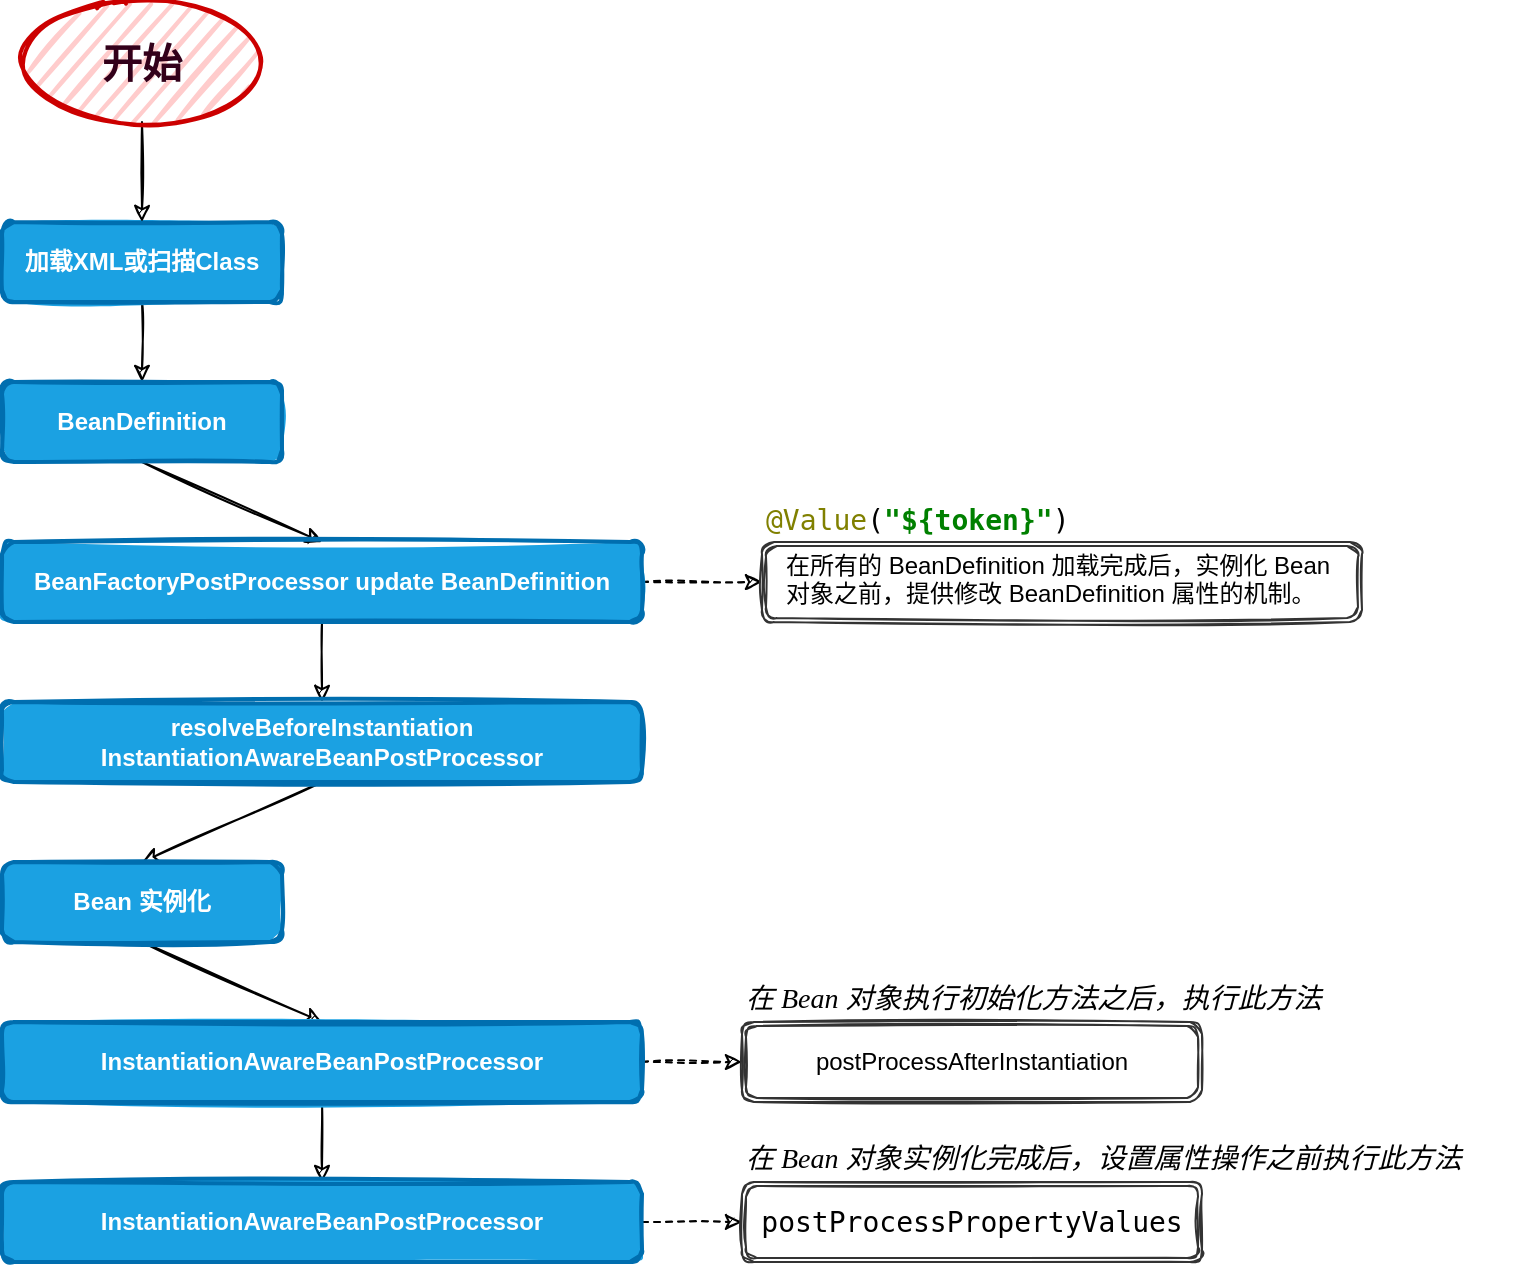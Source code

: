 <mxfile version="14.9.4" type="github">
  <diagram id="LKX4OvRe6VDWAZ0Fz87s" name="第 1 页">
    <mxGraphModel dx="1422" dy="762" grid="1" gridSize="10" guides="1" tooltips="1" connect="1" arrows="1" fold="1" page="1" pageScale="1" pageWidth="827" pageHeight="1169" math="0" shadow="0">
      <root>
        <mxCell id="0" />
        <mxCell id="1" parent="0" />
        <mxCell id="oo5crSJGMGlpb1dWaUvM-6" style="edgeStyle=orthogonalEdgeStyle;rounded=0;sketch=1;orthogonalLoop=1;jettySize=auto;html=1;exitX=0.5;exitY=1;exitDx=0;exitDy=0;entryX=0.5;entryY=0;entryDx=0;entryDy=0;" edge="1" parent="1" source="oo5crSJGMGlpb1dWaUvM-1" target="oo5crSJGMGlpb1dWaUvM-5">
          <mxGeometry relative="1" as="geometry" />
        </mxCell>
        <mxCell id="oo5crSJGMGlpb1dWaUvM-1" value="&lt;b&gt;加载XML或扫描Class&lt;/b&gt;" style="rounded=1;whiteSpace=wrap;html=1;strokeWidth=2;fillWeight=4;hachureGap=8;hachureAngle=45;fillColor=#1ba1e2;sketch=1;fontColor=#ffffff;fillStyle=solid;strokeColor=#006EAF;" vertex="1" parent="1">
          <mxGeometry x="40" y="200" width="140" height="40" as="geometry" />
        </mxCell>
        <mxCell id="oo5crSJGMGlpb1dWaUvM-4" style="edgeStyle=orthogonalEdgeStyle;rounded=0;orthogonalLoop=1;jettySize=auto;html=1;exitX=0.5;exitY=1;exitDx=0;exitDy=0;entryX=0.5;entryY=0;entryDx=0;entryDy=0;sketch=1;" edge="1" parent="1" source="oo5crSJGMGlpb1dWaUvM-2" target="oo5crSJGMGlpb1dWaUvM-1">
          <mxGeometry relative="1" as="geometry" />
        </mxCell>
        <mxCell id="oo5crSJGMGlpb1dWaUvM-2" value="&lt;b&gt;&lt;font style=&quot;font-size: 20px&quot; color=&quot;#33001a&quot;&gt;开始&lt;/font&gt;&lt;/b&gt;" style="ellipse;whiteSpace=wrap;html=1;strokeWidth=2;fillWeight=2;hachureGap=8;fillStyle=dots;sketch=1;shadow=0;strokeColor=#CC0000;fillColor=#FFCCCC;" vertex="1" parent="1">
          <mxGeometry x="50" y="90" width="120" height="60" as="geometry" />
        </mxCell>
        <mxCell id="oo5crSJGMGlpb1dWaUvM-9" style="rounded=0;sketch=1;orthogonalLoop=1;jettySize=auto;html=1;exitX=0.5;exitY=1;exitDx=0;exitDy=0;elbow=vertical;" edge="1" parent="1" source="oo5crSJGMGlpb1dWaUvM-5">
          <mxGeometry relative="1" as="geometry">
            <mxPoint x="200" y="360" as="targetPoint" />
          </mxGeometry>
        </mxCell>
        <mxCell id="oo5crSJGMGlpb1dWaUvM-5" value="&lt;b&gt;BeanDefinition&lt;/b&gt;" style="rounded=1;whiteSpace=wrap;html=1;strokeWidth=2;fillWeight=4;hachureGap=8;hachureAngle=45;fillColor=#1ba1e2;sketch=1;fontColor=#ffffff;fillStyle=solid;strokeColor=#006EAF;" vertex="1" parent="1">
          <mxGeometry x="40" y="280" width="140" height="40" as="geometry" />
        </mxCell>
        <mxCell id="oo5crSJGMGlpb1dWaUvM-13" style="edgeStyle=orthogonalEdgeStyle;rounded=0;sketch=1;orthogonalLoop=1;jettySize=auto;html=1;exitX=1;exitY=0.5;exitDx=0;exitDy=0;entryX=0;entryY=0.5;entryDx=0;entryDy=0;dashed=1;" edge="1" parent="1" source="oo5crSJGMGlpb1dWaUvM-7" target="oo5crSJGMGlpb1dWaUvM-12">
          <mxGeometry relative="1" as="geometry" />
        </mxCell>
        <mxCell id="oo5crSJGMGlpb1dWaUvM-17" style="edgeStyle=orthogonalEdgeStyle;rounded=0;sketch=1;orthogonalLoop=1;jettySize=auto;html=1;exitX=0.5;exitY=1;exitDx=0;exitDy=0;entryX=0.5;entryY=0;entryDx=0;entryDy=0;" edge="1" parent="1" source="oo5crSJGMGlpb1dWaUvM-7" target="oo5crSJGMGlpb1dWaUvM-15">
          <mxGeometry relative="1" as="geometry">
            <mxPoint x="200" y="430" as="targetPoint" />
          </mxGeometry>
        </mxCell>
        <mxCell id="oo5crSJGMGlpb1dWaUvM-7" value="&lt;b&gt;BeanFactoryPostProcessor update BeanDefinition&lt;/b&gt;" style="rounded=1;whiteSpace=wrap;html=1;strokeWidth=2;fillWeight=4;hachureGap=8;hachureAngle=45;fillColor=#1ba1e2;sketch=1;fontColor=#ffffff;fillStyle=solid;strokeColor=#006EAF;" vertex="1" parent="1">
          <mxGeometry x="40" y="360" width="320" height="40" as="geometry" />
        </mxCell>
        <mxCell id="oo5crSJGMGlpb1dWaUvM-10" value="在所有的 BeanDefinition 加载完成后，实例化 Bean 对象之前，提供修改 BeanDefinition 属性的机制。" style="text;whiteSpace=wrap;html=1;" vertex="1" parent="1">
          <mxGeometry x="430" y="358" width="280" height="50" as="geometry" />
        </mxCell>
        <mxCell id="oo5crSJGMGlpb1dWaUvM-11" value="&lt;pre style=&quot;color: rgb(0 , 0 , 0) ; font-size: 10.5pt&quot;&gt;&lt;span style=&quot;&quot;&gt;&lt;span style=&quot;color: rgb(128 , 128 , 0)&quot;&gt;@Value&lt;/span&gt;(&lt;span style=&quot;color: rgb(0 , 128 , 0) ; font-weight: bold&quot;&gt;&quot;${token}&quot;&lt;/span&gt;)&lt;/span&gt;&lt;/pre&gt;" style="text;whiteSpace=wrap;html=1;labelBackgroundColor=none;" vertex="1" parent="1">
          <mxGeometry x="420" y="320" width="160" height="30" as="geometry" />
        </mxCell>
        <mxCell id="oo5crSJGMGlpb1dWaUvM-12" value="" style="shape=ext;double=1;rounded=1;whiteSpace=wrap;html=1;shadow=0;labelBackgroundColor=none;sketch=1;fillColor=none;gradientDirection=south;strokeColor=#333333;" vertex="1" parent="1">
          <mxGeometry x="420" y="360" width="300" height="40" as="geometry" />
        </mxCell>
        <mxCell id="oo5crSJGMGlpb1dWaUvM-20" style="edgeStyle=none;rounded=0;sketch=1;orthogonalLoop=1;jettySize=auto;html=1;exitX=0.5;exitY=1;exitDx=0;exitDy=0;entryX=0.5;entryY=0;entryDx=0;entryDy=0;" edge="1" parent="1" source="oo5crSJGMGlpb1dWaUvM-15" target="oo5crSJGMGlpb1dWaUvM-19">
          <mxGeometry relative="1" as="geometry" />
        </mxCell>
        <mxCell id="oo5crSJGMGlpb1dWaUvM-15" value="&lt;b&gt;resolveBeforeInstantiation&lt;br&gt;InstantiationAwareBeanPostProcessor&lt;/b&gt;" style="rounded=1;whiteSpace=wrap;html=1;strokeWidth=2;fillWeight=4;hachureGap=8;hachureAngle=45;fillColor=#1ba1e2;sketch=1;fontColor=#ffffff;fillStyle=solid;strokeColor=#006EAF;" vertex="1" parent="1">
          <mxGeometry x="40" y="440" width="320" height="40" as="geometry" />
        </mxCell>
        <mxCell id="oo5crSJGMGlpb1dWaUvM-24" style="edgeStyle=none;rounded=0;sketch=1;orthogonalLoop=1;jettySize=auto;html=1;exitX=0.5;exitY=1;exitDx=0;exitDy=0;entryX=0.5;entryY=0;entryDx=0;entryDy=0;" edge="1" parent="1" source="oo5crSJGMGlpb1dWaUvM-19" target="oo5crSJGMGlpb1dWaUvM-21">
          <mxGeometry relative="1" as="geometry" />
        </mxCell>
        <mxCell id="oo5crSJGMGlpb1dWaUvM-19" value="&lt;b&gt;Bean 实例化&lt;/b&gt;" style="rounded=1;whiteSpace=wrap;html=1;strokeWidth=2;fillWeight=4;hachureGap=8;hachureAngle=45;fillColor=#1ba1e2;sketch=1;fontColor=#ffffff;fillStyle=solid;strokeColor=#006EAF;" vertex="1" parent="1">
          <mxGeometry x="40" y="520" width="140" height="40" as="geometry" />
        </mxCell>
        <mxCell id="oo5crSJGMGlpb1dWaUvM-23" style="edgeStyle=none;rounded=0;sketch=1;orthogonalLoop=1;jettySize=auto;html=1;exitX=1;exitY=0.5;exitDx=0;exitDy=0;entryX=0;entryY=0.5;entryDx=0;entryDy=0;dashed=1;" edge="1" parent="1" source="oo5crSJGMGlpb1dWaUvM-21" target="oo5crSJGMGlpb1dWaUvM-22">
          <mxGeometry relative="1" as="geometry" />
        </mxCell>
        <mxCell id="oo5crSJGMGlpb1dWaUvM-27" style="edgeStyle=none;rounded=0;sketch=1;orthogonalLoop=1;jettySize=auto;html=1;exitX=0.5;exitY=1;exitDx=0;exitDy=0;entryX=0.5;entryY=0;entryDx=0;entryDy=0;fontColor=#000000;" edge="1" parent="1" source="oo5crSJGMGlpb1dWaUvM-21" target="oo5crSJGMGlpb1dWaUvM-26">
          <mxGeometry relative="1" as="geometry" />
        </mxCell>
        <mxCell id="oo5crSJGMGlpb1dWaUvM-21" value="&lt;b&gt;InstantiationAwareBeanPostProcessor&lt;/b&gt;" style="rounded=1;whiteSpace=wrap;html=1;strokeWidth=2;fillWeight=4;hachureGap=8;hachureAngle=45;fillColor=#1ba1e2;sketch=1;fontColor=#ffffff;fillStyle=solid;strokeColor=#006EAF;" vertex="1" parent="1">
          <mxGeometry x="40" y="600" width="320" height="40" as="geometry" />
        </mxCell>
        <mxCell id="oo5crSJGMGlpb1dWaUvM-22" value="postProcessAfterInstantiation" style="shape=ext;double=1;rounded=1;whiteSpace=wrap;html=1;shadow=0;labelBackgroundColor=none;sketch=1;fillColor=none;gradientDirection=south;strokeColor=#333333;" vertex="1" parent="1">
          <mxGeometry x="410" y="600" width="230" height="40" as="geometry" />
        </mxCell>
        <mxCell id="oo5crSJGMGlpb1dWaUvM-25" value="&lt;pre style=&quot;font-family: 宋体; font-size: 10.5pt;&quot;&gt;&lt;span style=&quot;font-style: italic;&quot;&gt;在 Bean 对象执行初始化方法之后，执行此方法&lt;/span&gt;&lt;/pre&gt;" style="text;whiteSpace=wrap;html=1;labelBackgroundColor=none;fontStyle=0;" vertex="1" parent="1">
          <mxGeometry x="410" y="560" width="320" height="35" as="geometry" />
        </mxCell>
        <mxCell id="oo5crSJGMGlpb1dWaUvM-29" style="edgeStyle=none;rounded=0;sketch=1;orthogonalLoop=1;jettySize=auto;html=1;exitX=1;exitY=0.5;exitDx=0;exitDy=0;entryX=0;entryY=0.5;entryDx=0;entryDy=0;fontColor=#000000;dashed=1;" edge="1" parent="1" source="oo5crSJGMGlpb1dWaUvM-26" target="oo5crSJGMGlpb1dWaUvM-28">
          <mxGeometry relative="1" as="geometry" />
        </mxCell>
        <mxCell id="oo5crSJGMGlpb1dWaUvM-26" value="&lt;b&gt;InstantiationAwareBeanPostProcessor&lt;/b&gt;" style="rounded=1;whiteSpace=wrap;html=1;strokeWidth=2;fillWeight=4;hachureGap=8;hachureAngle=45;fillColor=#1ba1e2;sketch=1;fontColor=#ffffff;fillStyle=solid;strokeColor=#006EAF;" vertex="1" parent="1">
          <mxGeometry x="40" y="680" width="320" height="40" as="geometry" />
        </mxCell>
        <mxCell id="oo5crSJGMGlpb1dWaUvM-28" value="&lt;pre style=&quot;background-color: rgb(255 , 255 , 255) ; font-size: 10.5pt&quot;&gt;postProcessPropertyValues&lt;/pre&gt;" style="shape=ext;double=1;rounded=1;whiteSpace=wrap;html=1;shadow=0;labelBackgroundColor=none;sketch=1;fillColor=none;gradientDirection=south;strokeColor=#333333;" vertex="1" parent="1">
          <mxGeometry x="410" y="680" width="230" height="40" as="geometry" />
        </mxCell>
        <mxCell id="oo5crSJGMGlpb1dWaUvM-30" value="&lt;pre style=&quot;font-family: 宋体; font-size: 10.5pt;&quot;&gt;&lt;span style=&quot;font-style: italic;&quot;&gt;在 Bean 对象实例化完成后，设置属性操作之前执行此方法&lt;/span&gt;&lt;/pre&gt;" style="text;whiteSpace=wrap;html=1;labelBackgroundColor=none;" vertex="1" parent="1">
          <mxGeometry x="410" y="640" width="390" height="40" as="geometry" />
        </mxCell>
      </root>
    </mxGraphModel>
  </diagram>
</mxfile>
